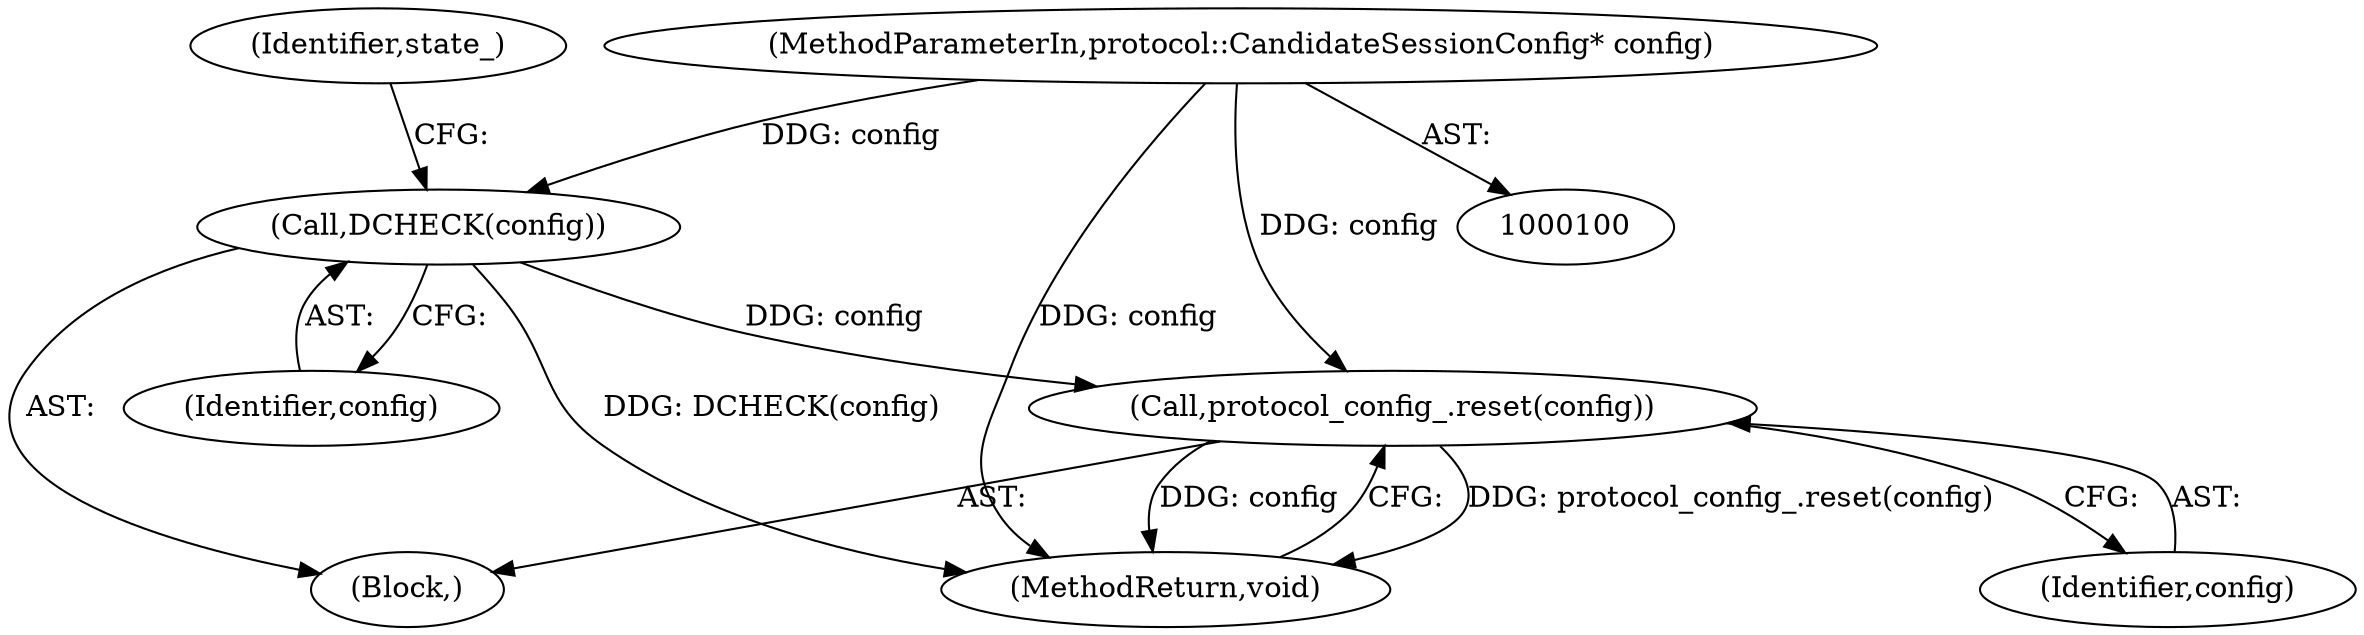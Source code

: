 digraph "0_Chrome_a46bcef82b29d30836a0f26226e3d4aca4fa9612_16@pointer" {
"1000103" [label="(Call,DCHECK(config))"];
"1000101" [label="(MethodParameterIn,protocol::CandidateSessionConfig* config)"];
"1000108" [label="(Call,protocol_config_.reset(config))"];
"1000108" [label="(Call,protocol_config_.reset(config))"];
"1000110" [label="(MethodReturn,void)"];
"1000109" [label="(Identifier,config)"];
"1000103" [label="(Call,DCHECK(config))"];
"1000102" [label="(Block,)"];
"1000104" [label="(Identifier,config)"];
"1000106" [label="(Identifier,state_)"];
"1000101" [label="(MethodParameterIn,protocol::CandidateSessionConfig* config)"];
"1000103" -> "1000102"  [label="AST: "];
"1000103" -> "1000104"  [label="CFG: "];
"1000104" -> "1000103"  [label="AST: "];
"1000106" -> "1000103"  [label="CFG: "];
"1000103" -> "1000110"  [label="DDG: DCHECK(config)"];
"1000101" -> "1000103"  [label="DDG: config"];
"1000103" -> "1000108"  [label="DDG: config"];
"1000101" -> "1000100"  [label="AST: "];
"1000101" -> "1000110"  [label="DDG: config"];
"1000101" -> "1000108"  [label="DDG: config"];
"1000108" -> "1000102"  [label="AST: "];
"1000108" -> "1000109"  [label="CFG: "];
"1000109" -> "1000108"  [label="AST: "];
"1000110" -> "1000108"  [label="CFG: "];
"1000108" -> "1000110"  [label="DDG: protocol_config_.reset(config)"];
"1000108" -> "1000110"  [label="DDG: config"];
}
